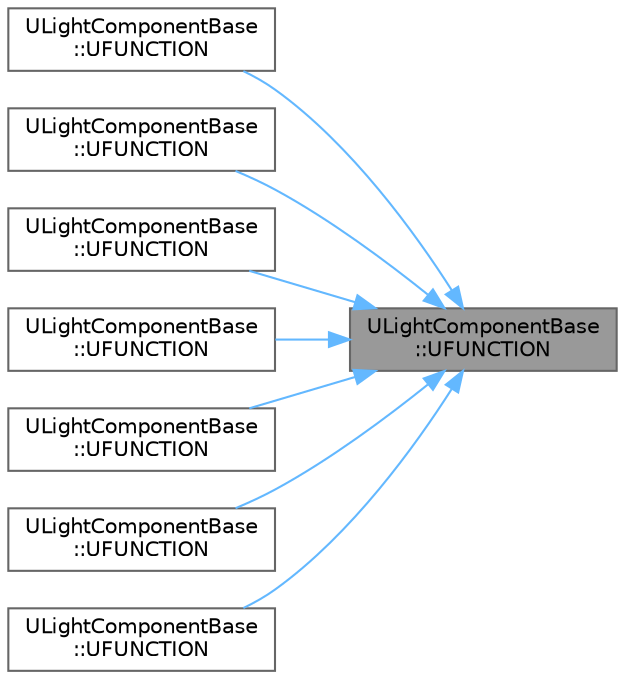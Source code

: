 digraph "ULightComponentBase::UFUNCTION"
{
 // INTERACTIVE_SVG=YES
 // LATEX_PDF_SIZE
  bgcolor="transparent";
  edge [fontname=Helvetica,fontsize=10,labelfontname=Helvetica,labelfontsize=10];
  node [fontname=Helvetica,fontsize=10,shape=box,height=0.2,width=0.4];
  rankdir="RL";
  Node1 [id="Node000001",label="ULightComponentBase\l::UFUNCTION",height=0.2,width=0.4,color="gray40", fillcolor="grey60", style="filled", fontcolor="black",tooltip="Sets whether this light casts shadows."];
  Node1 -> Node2 [id="edge1_Node000001_Node000002",dir="back",color="steelblue1",style="solid",tooltip=" "];
  Node2 [id="Node000002",label="ULightComponentBase\l::UFUNCTION",height=0.2,width=0.4,color="grey40", fillcolor="white", style="filled",URL="$d0/d21/classULightComponentBase.html#a3534e3b9fdfa706dc95fd7240ece52ac",tooltip="Gets the light color as a linear color."];
  Node1 -> Node3 [id="edge2_Node000001_Node000003",dir="back",color="steelblue1",style="solid",tooltip=" "];
  Node3 [id="Node000003",label="ULightComponentBase\l::UFUNCTION",height=0.2,width=0.4,color="grey40", fillcolor="white", style="filled",URL="$d0/d21/classULightComponentBase.html#a756012445f14f3856e070c9041cc8fa4",tooltip=" "];
  Node1 -> Node4 [id="edge3_Node000001_Node000004",dir="back",color="steelblue1",style="solid",tooltip=" "];
  Node4 [id="Node000004",label="ULightComponentBase\l::UFUNCTION",height=0.2,width=0.4,color="grey40", fillcolor="white", style="filled",URL="$d0/d21/classULightComponentBase.html#a961a015ef5b86113764c73db931d67c8",tooltip=" "];
  Node1 -> Node5 [id="edge4_Node000001_Node000005",dir="back",color="steelblue1",style="solid",tooltip=" "];
  Node5 [id="Node000005",label="ULightComponentBase\l::UFUNCTION",height=0.2,width=0.4,color="grey40", fillcolor="white", style="filled",URL="$d0/d21/classULightComponentBase.html#a5d597eb040146b8e74b98695bddba3c0",tooltip=" "];
  Node1 -> Node6 [id="edge5_Node000001_Node000006",dir="back",color="steelblue1",style="solid",tooltip=" "];
  Node6 [id="Node000006",label="ULightComponentBase\l::UFUNCTION",height=0.2,width=0.4,color="grey40", fillcolor="white", style="filled",URL="$d0/d21/classULightComponentBase.html#a69b7855844793ffdc8219e9d140e17a9",tooltip=" "];
  Node1 -> Node7 [id="edge6_Node000001_Node000007",dir="back",color="steelblue1",style="solid",tooltip=" "];
  Node7 [id="Node000007",label="ULightComponentBase\l::UFUNCTION",height=0.2,width=0.4,color="grey40", fillcolor="white", style="filled",URL="$d0/d21/classULightComponentBase.html#aa0595cd42570e4eec124d52f95b88b3b",tooltip=" "];
  Node1 -> Node8 [id="edge7_Node000001_Node000008",dir="back",color="steelblue1",style="solid",tooltip=" "];
  Node8 [id="Node000008",label="ULightComponentBase\l::UFUNCTION",height=0.2,width=0.4,color="grey40", fillcolor="white", style="filled",URL="$d0/d21/classULightComponentBase.html#a0edc9c07be71aa1dddd03cce91e04aae",tooltip=" "];
}

